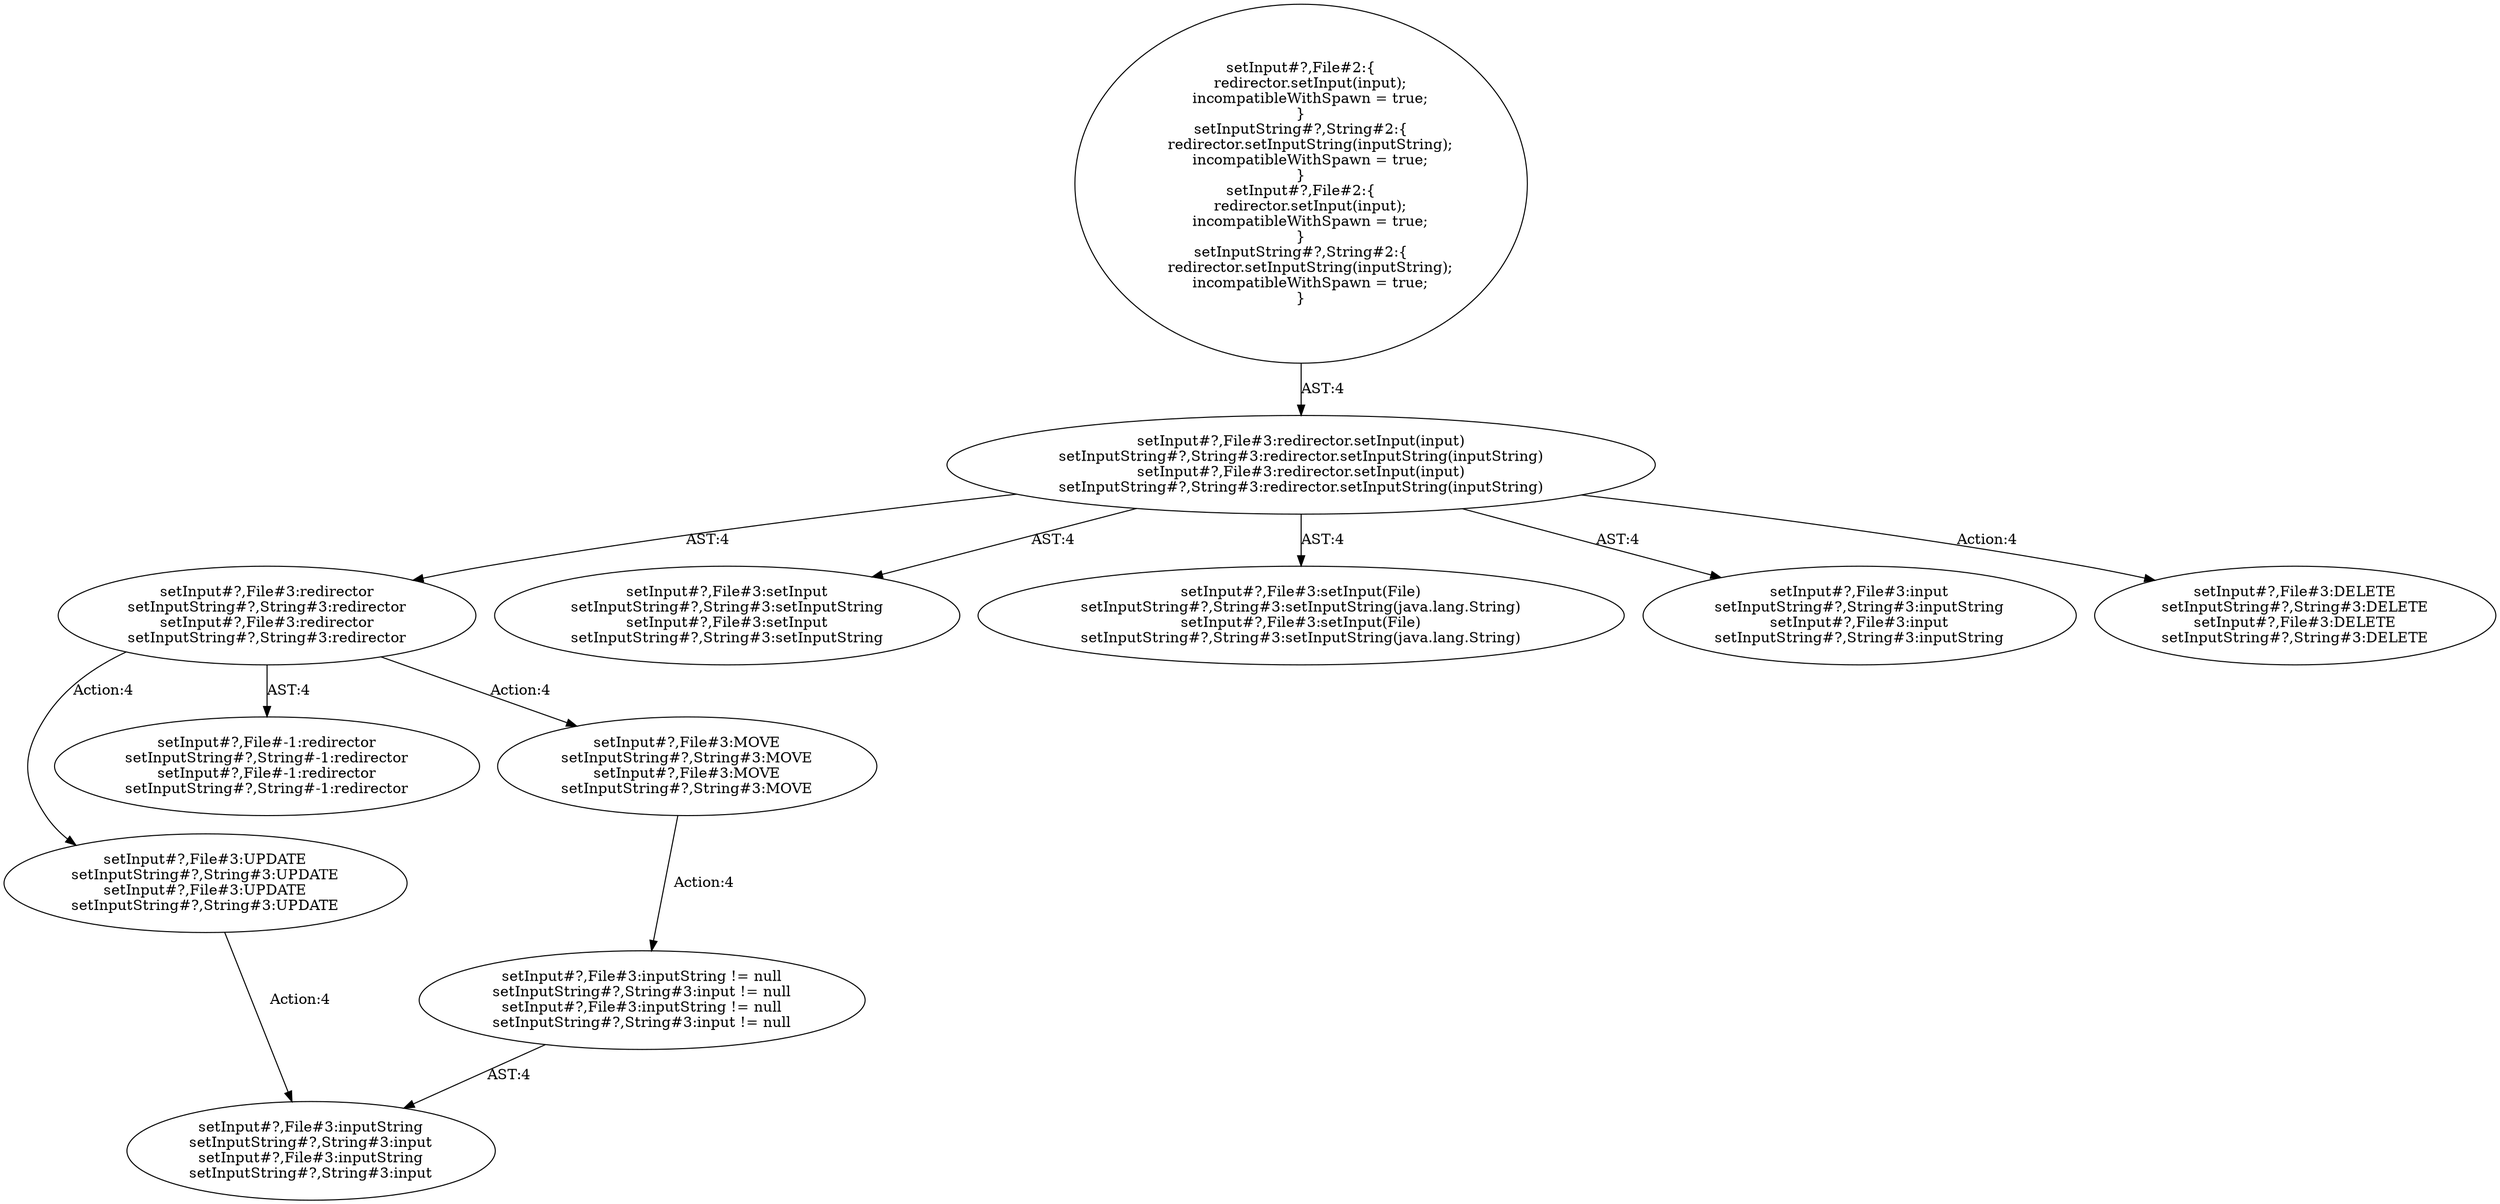 digraph "Pattern" {
0 [label="setInput#?,File#3:UPDATE
setInputString#?,String#3:UPDATE
setInput#?,File#3:UPDATE
setInputString#?,String#3:UPDATE" shape=ellipse]
1 [label="setInput#?,File#3:redirector
setInputString#?,String#3:redirector
setInput#?,File#3:redirector
setInputString#?,String#3:redirector" shape=ellipse]
2 [label="setInput#?,File#3:redirector.setInput(input)
setInputString#?,String#3:redirector.setInputString(inputString)
setInput#?,File#3:redirector.setInput(input)
setInputString#?,String#3:redirector.setInputString(inputString)" shape=ellipse]
3 [label="setInput#?,File#2:\{
    redirector.setInput(input);
    incompatibleWithSpawn = true;
\}
setInputString#?,String#2:\{
    redirector.setInputString(inputString);
    incompatibleWithSpawn = true;
\}
setInput#?,File#2:\{
    redirector.setInput(input);
    incompatibleWithSpawn = true;
\}
setInputString#?,String#2:\{
    redirector.setInputString(inputString);
    incompatibleWithSpawn = true;
\}" shape=ellipse]
4 [label="setInput#?,File#3:setInput
setInputString#?,String#3:setInputString
setInput#?,File#3:setInput
setInputString#?,String#3:setInputString" shape=ellipse]
5 [label="setInput#?,File#3:setInput(File)
setInputString#?,String#3:setInputString(java.lang.String)
setInput#?,File#3:setInput(File)
setInputString#?,String#3:setInputString(java.lang.String)" shape=ellipse]
6 [label="setInput#?,File#3:input
setInputString#?,String#3:inputString
setInput#?,File#3:input
setInputString#?,String#3:inputString" shape=ellipse]
7 [label="setInput#?,File#3:DELETE
setInputString#?,String#3:DELETE
setInput#?,File#3:DELETE
setInputString#?,String#3:DELETE" shape=ellipse]
8 [label="setInput#?,File#-1:redirector
setInputString#?,String#-1:redirector
setInput#?,File#-1:redirector
setInputString#?,String#-1:redirector" shape=ellipse]
9 [label="setInput#?,File#3:MOVE
setInputString#?,String#3:MOVE
setInput#?,File#3:MOVE
setInputString#?,String#3:MOVE" shape=ellipse]
10 [label="setInput#?,File#3:inputString != null
setInputString#?,String#3:input != null
setInput#?,File#3:inputString != null
setInputString#?,String#3:input != null" shape=ellipse]
11 [label="setInput#?,File#3:inputString
setInputString#?,String#3:input
setInput#?,File#3:inputString
setInputString#?,String#3:input" shape=ellipse]
0 -> 11 [label="Action:4"];
1 -> 0 [label="Action:4"];
1 -> 8 [label="AST:4"];
1 -> 9 [label="Action:4"];
2 -> 1 [label="AST:4"];
2 -> 4 [label="AST:4"];
2 -> 5 [label="AST:4"];
2 -> 6 [label="AST:4"];
2 -> 7 [label="Action:4"];
3 -> 2 [label="AST:4"];
9 -> 10 [label="Action:4"];
10 -> 11 [label="AST:4"];
}